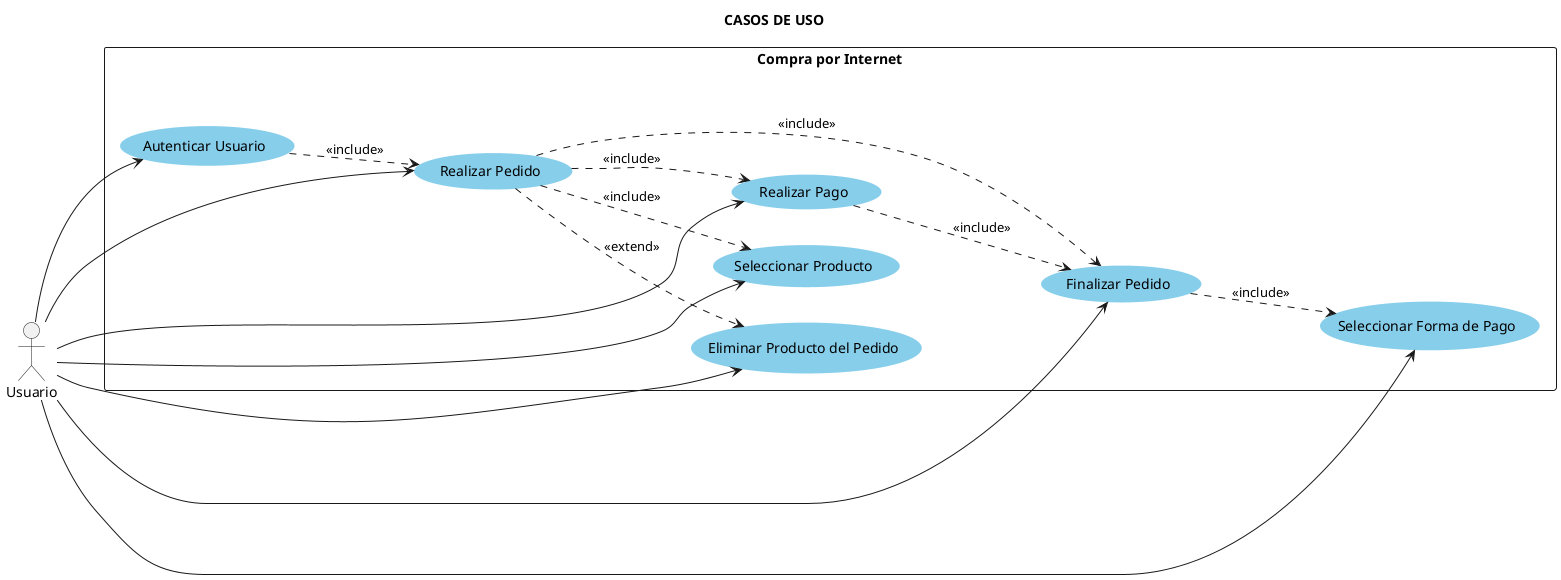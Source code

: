 @startuml

title "CASOS DE USO"

left to right direction
actor Usuario as U

rectangle "Compra por Internet" {
    usecase "Autenticar Usuario" as UC1
    usecase "Realizar Pedido" as UC2
    usecase "Realizar Pago" as UC3
    usecase "Seleccionar Producto" as UC4
    usecase "Eliminar Producto del Pedido" as UC5
    usecase "Finalizar Pedido" as UC6
    usecase "Seleccionar Forma de Pago" as UC7

    UC1 ..> UC2 : <<include>>
    UC2 ..> UC3 : <<include>>
    UC2 ..> UC4 : <<include>>
    UC2 ..> UC5 : <<extend>>
    UC2 ..> UC6 : <<include>>
    UC3 ..> UC6 : <<include>>
    UC6 ..> UC7 : <<include>>
}

U --> UC1
U --> UC2
U --> UC3
U --> UC4
U --> UC5
U --> UC6
U --> UC7

skinparam usecase {
    BackgroundColor SkyBlue
    BorderColor SkyBlue
}

skinparam include {
    Color Red
    FontColor Red
    LineStyle dashed
}

skinparam extend {
    Color Green
    FontColor Green
    LineStyle dashed
}

@enduml
